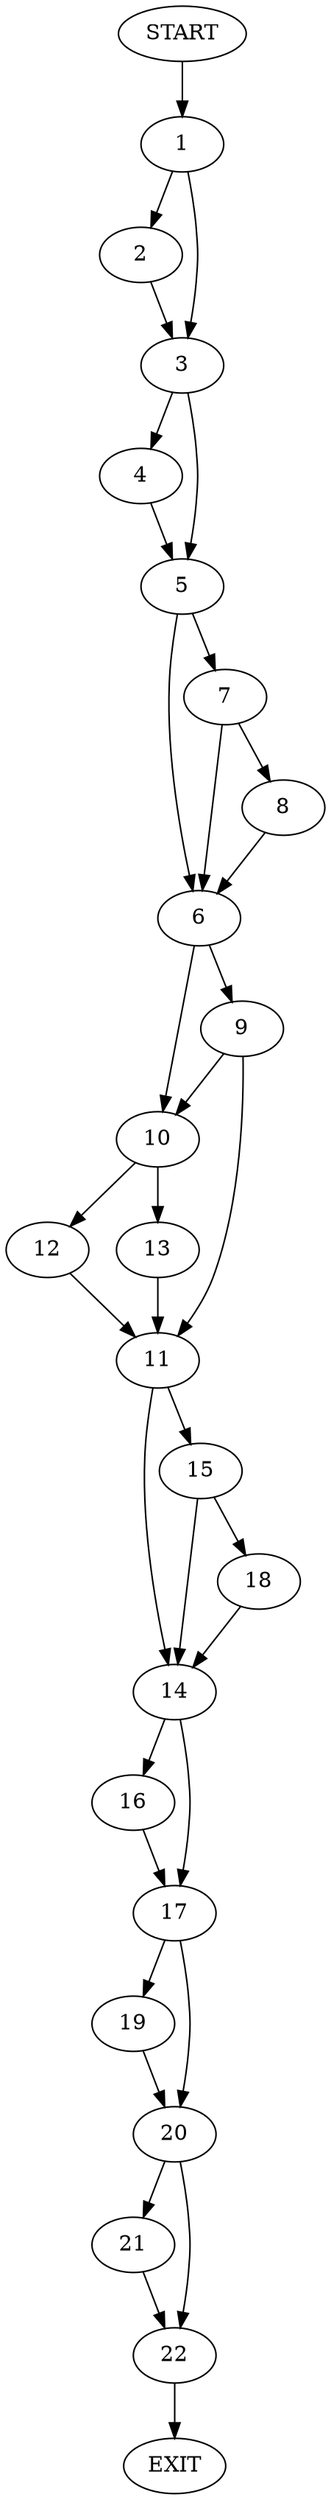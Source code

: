 digraph {
0 [label="START"]
23 [label="EXIT"]
0 -> 1
1 -> 2
1 -> 3
2 -> 3
3 -> 4
3 -> 5
5 -> 6
5 -> 7
4 -> 5
7 -> 6
7 -> 8
6 -> 9
6 -> 10
8 -> 6
9 -> 11
9 -> 10
10 -> 12
10 -> 13
11 -> 14
11 -> 15
13 -> 11
12 -> 11
14 -> 16
14 -> 17
15 -> 18
15 -> 14
18 -> 14
17 -> 19
17 -> 20
16 -> 17
20 -> 21
20 -> 22
19 -> 20
22 -> 23
21 -> 22
}
